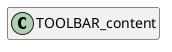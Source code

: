 @startuml
set namespaceSeparator \\
hide members
hide << alias >> circle

class TOOLBAR_content
@enduml
